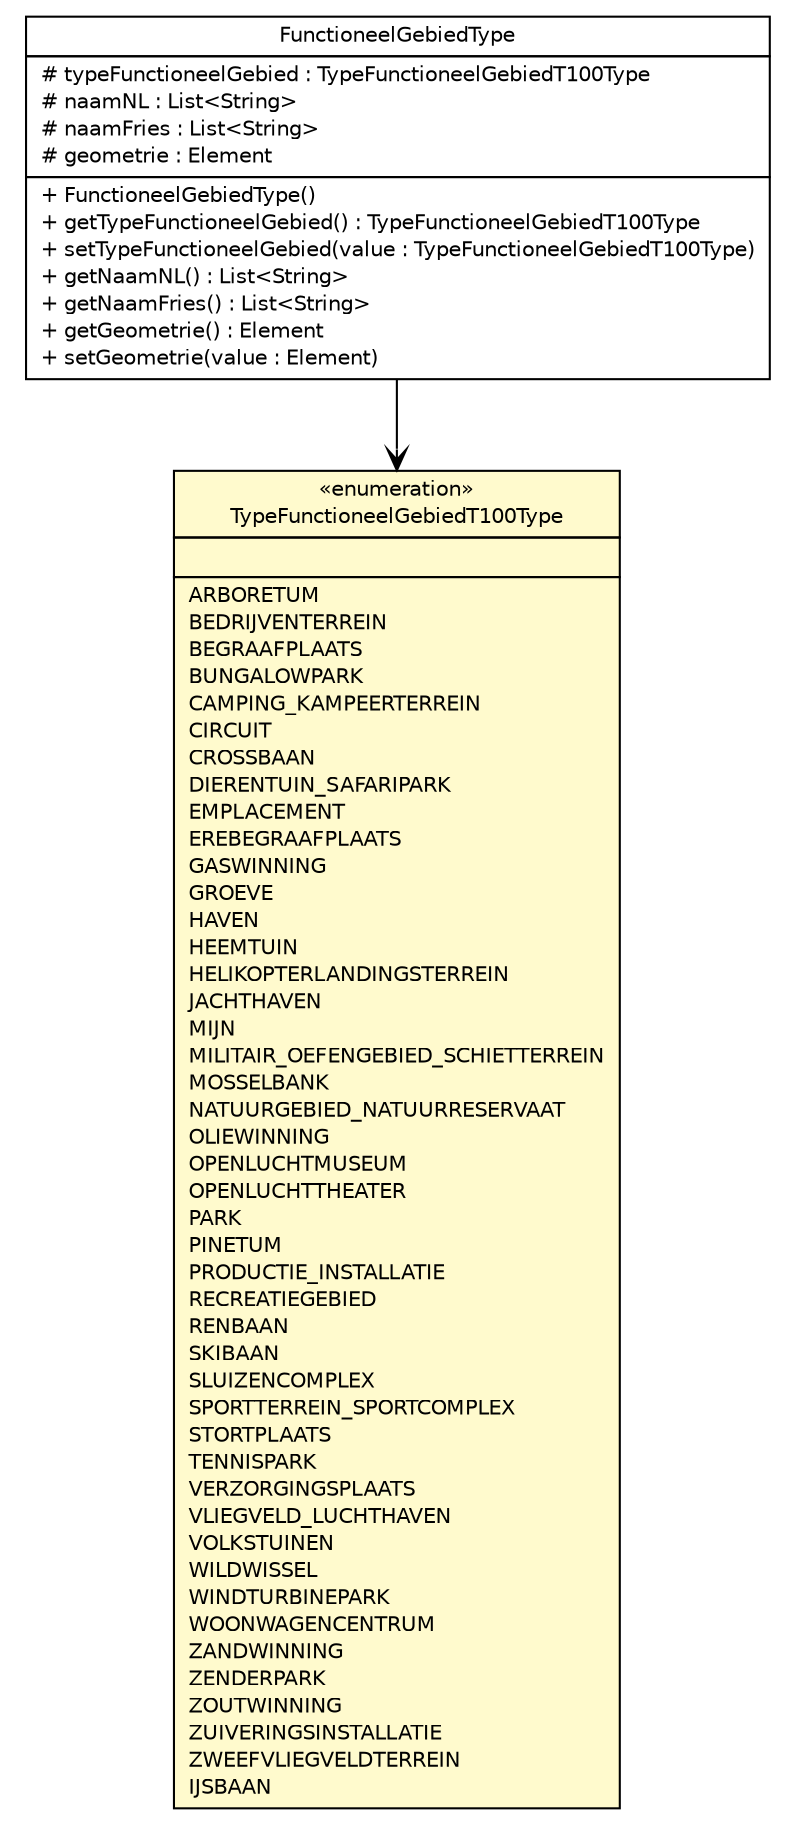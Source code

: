 #!/usr/local/bin/dot
#
# Class diagram 
# Generated by UMLGraph version R5_6-24-gf6e263 (http://www.umlgraph.org/)
#

digraph G {
	edge [fontname="Helvetica",fontsize=10,labelfontname="Helvetica",labelfontsize=10];
	node [fontname="Helvetica",fontsize=10,shape=plaintext];
	nodesep=0.25;
	ranksep=0.5;
	// nl.b3p.topnl.top100nl.TypeFunctioneelGebiedT100Type
	c39429 [label=<<table title="nl.b3p.topnl.top100nl.TypeFunctioneelGebiedT100Type" border="0" cellborder="1" cellspacing="0" cellpadding="2" port="p" bgcolor="lemonChiffon" href="./TypeFunctioneelGebiedT100Type.html">
		<tr><td><table border="0" cellspacing="0" cellpadding="1">
<tr><td align="center" balign="center"> &#171;enumeration&#187; </td></tr>
<tr><td align="center" balign="center"> TypeFunctioneelGebiedT100Type </td></tr>
		</table></td></tr>
		<tr><td><table border="0" cellspacing="0" cellpadding="1">
<tr><td align="left" balign="left">  </td></tr>
		</table></td></tr>
		<tr><td><table border="0" cellspacing="0" cellpadding="1">
<tr><td align="left" balign="left"> ARBORETUM </td></tr>
<tr><td align="left" balign="left"> BEDRIJVENTERREIN </td></tr>
<tr><td align="left" balign="left"> BEGRAAFPLAATS </td></tr>
<tr><td align="left" balign="left"> BUNGALOWPARK </td></tr>
<tr><td align="left" balign="left"> CAMPING_KAMPEERTERREIN </td></tr>
<tr><td align="left" balign="left"> CIRCUIT </td></tr>
<tr><td align="left" balign="left"> CROSSBAAN </td></tr>
<tr><td align="left" balign="left"> DIERENTUIN_SAFARIPARK </td></tr>
<tr><td align="left" balign="left"> EMPLACEMENT </td></tr>
<tr><td align="left" balign="left"> EREBEGRAAFPLAATS </td></tr>
<tr><td align="left" balign="left"> GASWINNING </td></tr>
<tr><td align="left" balign="left"> GROEVE </td></tr>
<tr><td align="left" balign="left"> HAVEN </td></tr>
<tr><td align="left" balign="left"> HEEMTUIN </td></tr>
<tr><td align="left" balign="left"> HELIKOPTERLANDINGSTERREIN </td></tr>
<tr><td align="left" balign="left"> JACHTHAVEN </td></tr>
<tr><td align="left" balign="left"> MIJN </td></tr>
<tr><td align="left" balign="left"> MILITAIR_OEFENGEBIED_SCHIETTERREIN </td></tr>
<tr><td align="left" balign="left"> MOSSELBANK </td></tr>
<tr><td align="left" balign="left"> NATUURGEBIED_NATUURRESERVAAT </td></tr>
<tr><td align="left" balign="left"> OLIEWINNING </td></tr>
<tr><td align="left" balign="left"> OPENLUCHTMUSEUM </td></tr>
<tr><td align="left" balign="left"> OPENLUCHTTHEATER </td></tr>
<tr><td align="left" balign="left"> PARK </td></tr>
<tr><td align="left" balign="left"> PINETUM </td></tr>
<tr><td align="left" balign="left"> PRODUCTIE_INSTALLATIE </td></tr>
<tr><td align="left" balign="left"> RECREATIEGEBIED </td></tr>
<tr><td align="left" balign="left"> RENBAAN </td></tr>
<tr><td align="left" balign="left"> SKIBAAN </td></tr>
<tr><td align="left" balign="left"> SLUIZENCOMPLEX </td></tr>
<tr><td align="left" balign="left"> SPORTTERREIN_SPORTCOMPLEX </td></tr>
<tr><td align="left" balign="left"> STORTPLAATS </td></tr>
<tr><td align="left" balign="left"> TENNISPARK </td></tr>
<tr><td align="left" balign="left"> VERZORGINGSPLAATS </td></tr>
<tr><td align="left" balign="left"> VLIEGVELD_LUCHTHAVEN </td></tr>
<tr><td align="left" balign="left"> VOLKSTUINEN </td></tr>
<tr><td align="left" balign="left"> WILDWISSEL </td></tr>
<tr><td align="left" balign="left"> WINDTURBINEPARK </td></tr>
<tr><td align="left" balign="left"> WOONWAGENCENTRUM </td></tr>
<tr><td align="left" balign="left"> ZANDWINNING </td></tr>
<tr><td align="left" balign="left"> ZENDERPARK </td></tr>
<tr><td align="left" balign="left"> ZOUTWINNING </td></tr>
<tr><td align="left" balign="left"> ZUIVERINGSINSTALLATIE </td></tr>
<tr><td align="left" balign="left"> ZWEEFVLIEGVELDTERREIN </td></tr>
<tr><td align="left" balign="left"> IJSBAAN </td></tr>
		</table></td></tr>
		</table>>, URL="./TypeFunctioneelGebiedT100Type.html", fontname="Helvetica", fontcolor="black", fontsize=10.0];
	// nl.b3p.topnl.top100nl.FunctioneelGebiedType
	c39471 [label=<<table title="nl.b3p.topnl.top100nl.FunctioneelGebiedType" border="0" cellborder="1" cellspacing="0" cellpadding="2" port="p" href="./FunctioneelGebiedType.html">
		<tr><td><table border="0" cellspacing="0" cellpadding="1">
<tr><td align="center" balign="center"> FunctioneelGebiedType </td></tr>
		</table></td></tr>
		<tr><td><table border="0" cellspacing="0" cellpadding="1">
<tr><td align="left" balign="left"> # typeFunctioneelGebied : TypeFunctioneelGebiedT100Type </td></tr>
<tr><td align="left" balign="left"> # naamNL : List&lt;String&gt; </td></tr>
<tr><td align="left" balign="left"> # naamFries : List&lt;String&gt; </td></tr>
<tr><td align="left" balign="left"> # geometrie : Element </td></tr>
		</table></td></tr>
		<tr><td><table border="0" cellspacing="0" cellpadding="1">
<tr><td align="left" balign="left"> + FunctioneelGebiedType() </td></tr>
<tr><td align="left" balign="left"> + getTypeFunctioneelGebied() : TypeFunctioneelGebiedT100Type </td></tr>
<tr><td align="left" balign="left"> + setTypeFunctioneelGebied(value : TypeFunctioneelGebiedT100Type) </td></tr>
<tr><td align="left" balign="left"> + getNaamNL() : List&lt;String&gt; </td></tr>
<tr><td align="left" balign="left"> + getNaamFries() : List&lt;String&gt; </td></tr>
<tr><td align="left" balign="left"> + getGeometrie() : Element </td></tr>
<tr><td align="left" balign="left"> + setGeometrie(value : Element) </td></tr>
		</table></td></tr>
		</table>>, URL="./FunctioneelGebiedType.html", fontname="Helvetica", fontcolor="black", fontsize=10.0];
	// nl.b3p.topnl.top100nl.FunctioneelGebiedType NAVASSOC nl.b3p.topnl.top100nl.TypeFunctioneelGebiedT100Type
	c39471:p -> c39429:p [taillabel="", label="", headlabel="", fontname="Helvetica", fontcolor="black", fontsize=10.0, color="black", arrowhead=open];
}

